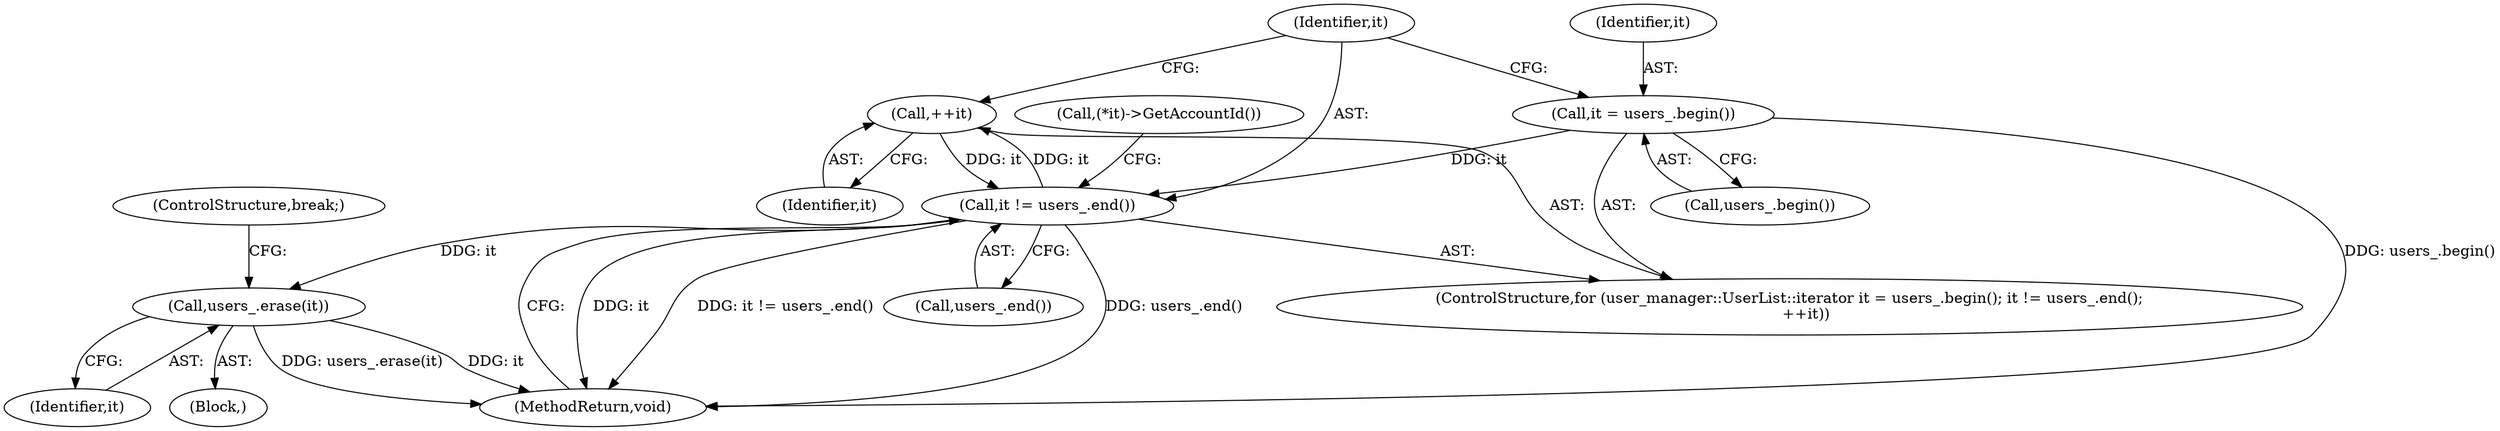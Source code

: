 digraph "1_Chrome_c66b1fc49870c514b1c1e8b53498153176d7ec2b_4@del" {
"1000111" [label="(Call,++it)"];
"1000108" [label="(Call,it != users_.end())"];
"1000111" [label="(Call,++it)"];
"1000105" [label="(Call,it = users_.begin())"];
"1000119" [label="(Call,users_.erase(it))"];
"1000120" [label="(Identifier,it)"];
"1000105" [label="(Call,it = users_.begin())"];
"1000111" [label="(Call,++it)"];
"1000107" [label="(Call,users_.begin())"];
"1000118" [label="(Block,)"];
"1000106" [label="(Identifier,it)"];
"1000103" [label="(ControlStructure,for (user_manager::UserList::iterator it = users_.begin(); it != users_.end();\n       ++it))"];
"1000108" [label="(Call,it != users_.end())"];
"1000119" [label="(Call,users_.erase(it))"];
"1000122" [label="(MethodReturn,void)"];
"1000109" [label="(Identifier,it)"];
"1000112" [label="(Identifier,it)"];
"1000110" [label="(Call,users_.end())"];
"1000121" [label="(ControlStructure,break;)"];
"1000116" [label="(Call,(*it)->GetAccountId())"];
"1000111" -> "1000103"  [label="AST: "];
"1000111" -> "1000112"  [label="CFG: "];
"1000112" -> "1000111"  [label="AST: "];
"1000109" -> "1000111"  [label="CFG: "];
"1000111" -> "1000108"  [label="DDG: it"];
"1000108" -> "1000111"  [label="DDG: it"];
"1000108" -> "1000103"  [label="AST: "];
"1000108" -> "1000110"  [label="CFG: "];
"1000109" -> "1000108"  [label="AST: "];
"1000110" -> "1000108"  [label="AST: "];
"1000116" -> "1000108"  [label="CFG: "];
"1000122" -> "1000108"  [label="CFG: "];
"1000108" -> "1000122"  [label="DDG: it != users_.end()"];
"1000108" -> "1000122"  [label="DDG: it"];
"1000108" -> "1000122"  [label="DDG: users_.end()"];
"1000105" -> "1000108"  [label="DDG: it"];
"1000108" -> "1000119"  [label="DDG: it"];
"1000105" -> "1000103"  [label="AST: "];
"1000105" -> "1000107"  [label="CFG: "];
"1000106" -> "1000105"  [label="AST: "];
"1000107" -> "1000105"  [label="AST: "];
"1000109" -> "1000105"  [label="CFG: "];
"1000105" -> "1000122"  [label="DDG: users_.begin()"];
"1000119" -> "1000118"  [label="AST: "];
"1000119" -> "1000120"  [label="CFG: "];
"1000120" -> "1000119"  [label="AST: "];
"1000121" -> "1000119"  [label="CFG: "];
"1000119" -> "1000122"  [label="DDG: users_.erase(it)"];
"1000119" -> "1000122"  [label="DDG: it"];
}
